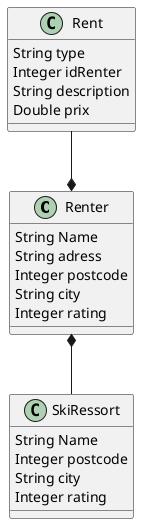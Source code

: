 @startuml

class Renter {
  String Name
  String adress
  Integer postcode
  String city
  Integer rating
}

class SkiRessort {
  String Name
  Integer postcode
  String city
  Integer rating
}

class Rent {
  String type
  Integer idRenter
  String description
  Double prix
}


Renter *-- SkiRessort
Rent --* Renter

@enduml